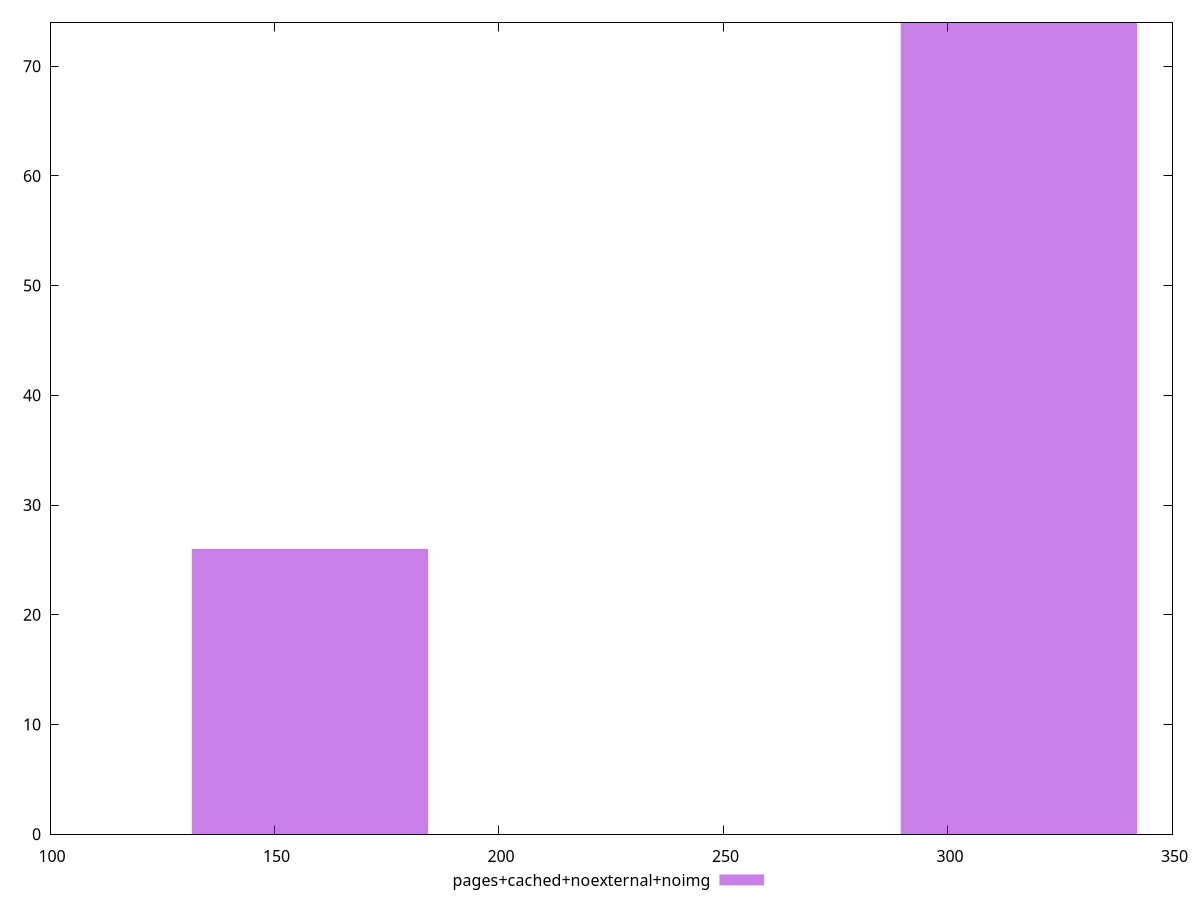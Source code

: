 $_pagesCachedNoexternalNoimg <<EOF
315.7875731427828 74
157.8937865713914 26
EOF
set key outside below
set terminal pngcairo
set output "report_00005_2020-11-02T22-26-11.212Z/uses-http2/pages+cached+noexternal+noimg//raw_hist.png"
set yrange [0:74]
set boxwidth 52.6312621904638
set style fill transparent solid 0.5 noborder
plot $_pagesCachedNoexternalNoimg title "pages+cached+noexternal+noimg" with boxes ,
